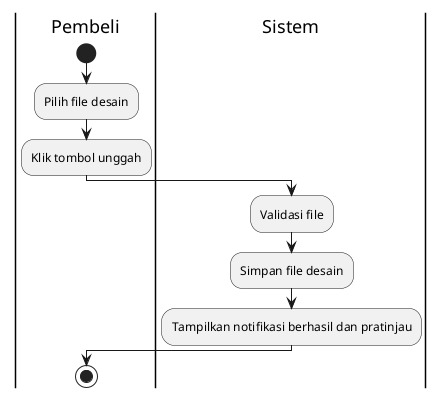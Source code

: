 @startuml
skinparam backgroundColor transparent
|Pembeli|
start
:Pilih file desain;
:Klik tombol unggah;
|Sistem|
:Validasi file;
:Simpan file desain;
:Tampilkan notifikasi berhasil dan pratinjau;
|Pembeli|
stop
@enduml
